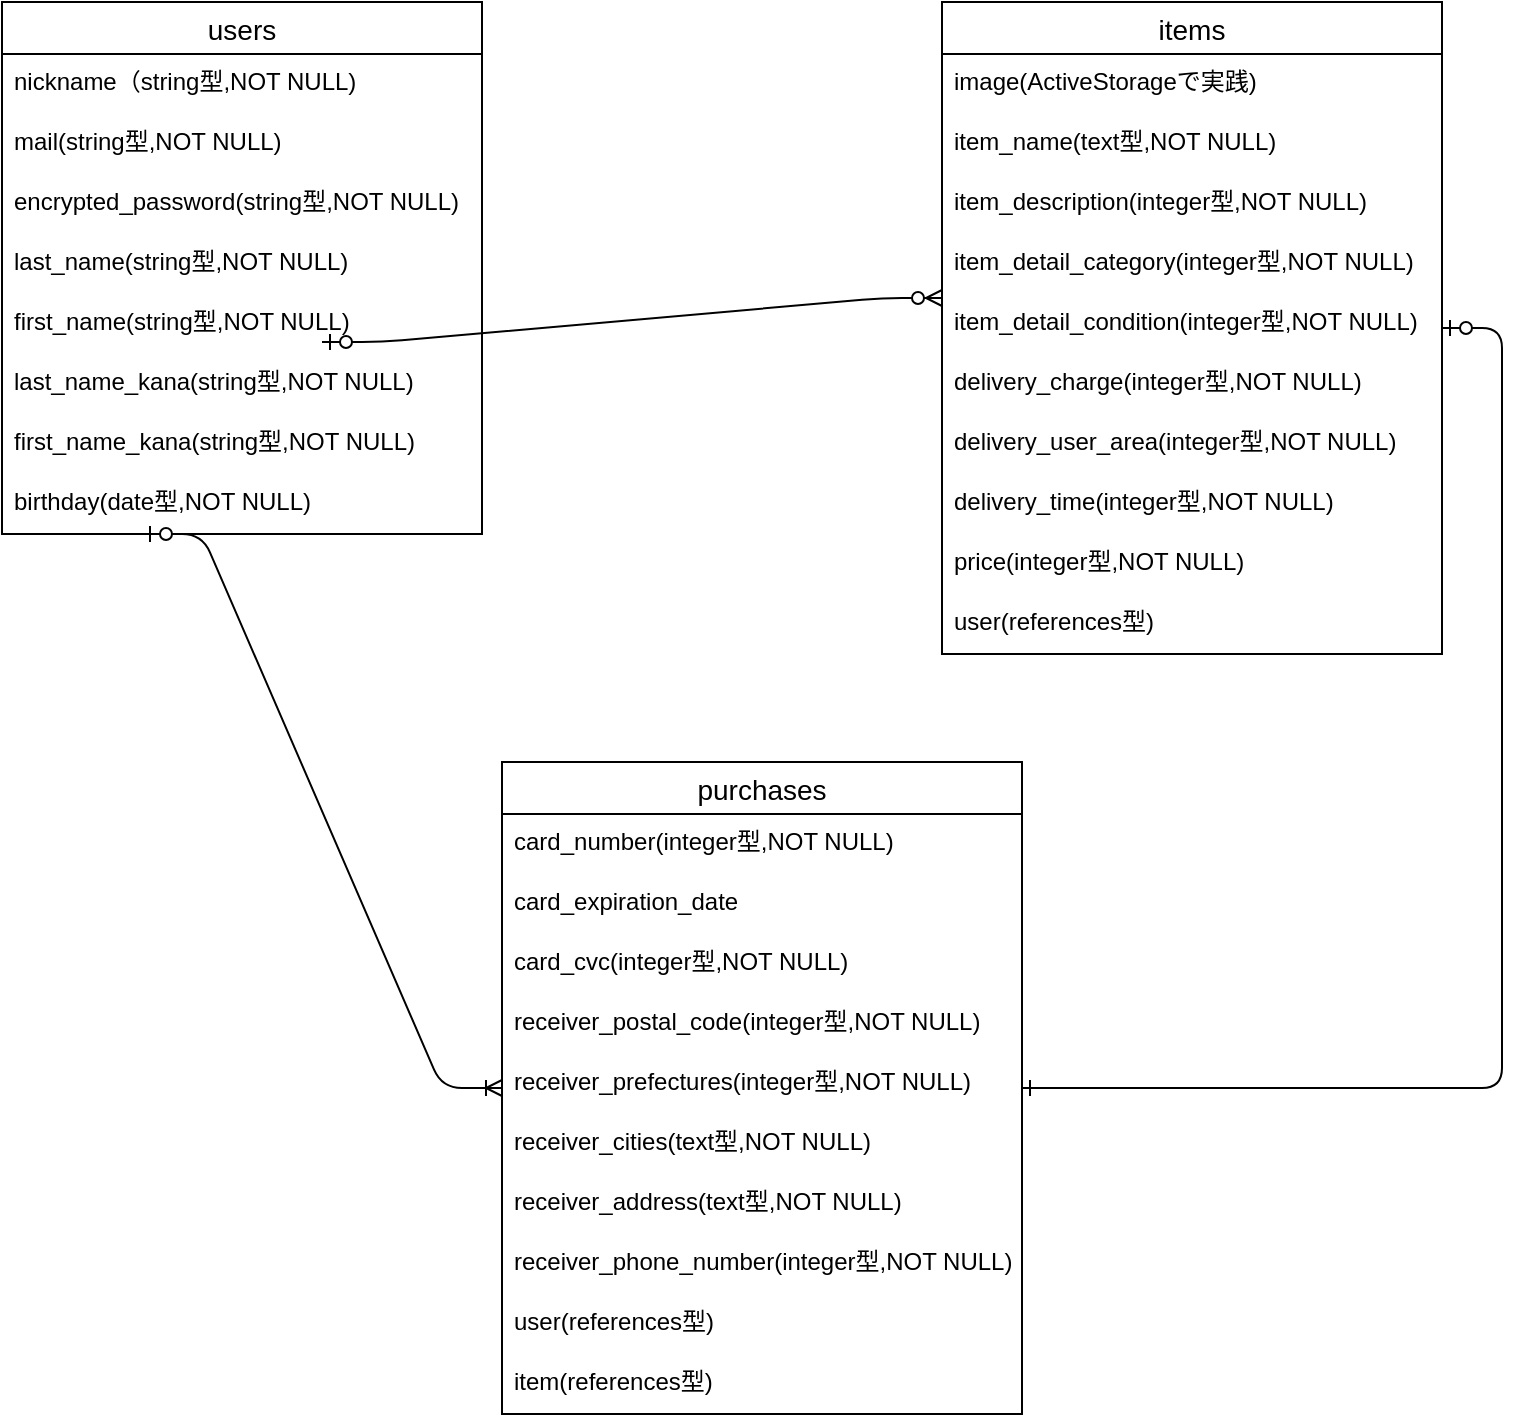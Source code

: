 <mxfile>
    <diagram id="ZhVRoKojKiW-QLzFm0M1" name="ページ1">
        <mxGraphModel dx="530" dy="721" grid="1" gridSize="10" guides="1" tooltips="1" connect="1" arrows="1" fold="1" page="1" pageScale="1" pageWidth="827" pageHeight="1169" math="0" shadow="0">
            <root>
                <mxCell id="0"/>
                <mxCell id="1" parent="0"/>
                <mxCell id="2" value="users" style="swimlane;fontStyle=0;childLayout=stackLayout;horizontal=1;startSize=26;horizontalStack=0;resizeParent=1;resizeParentMax=0;resizeLast=0;collapsible=1;marginBottom=0;align=center;fontSize=14;" vertex="1" parent="1">
                    <mxGeometry x="80" y="290" width="240" height="266" as="geometry">
                        <mxRectangle x="80" y="290" width="70" height="26" as="alternateBounds"/>
                    </mxGeometry>
                </mxCell>
                <mxCell id="3" value="nickname（string型,NOT NULL)" style="text;strokeColor=none;fillColor=none;spacingLeft=4;spacingRight=4;overflow=hidden;rotatable=0;points=[[0,0.5],[1,0.5]];portConstraint=eastwest;fontSize=12;" vertex="1" parent="2">
                    <mxGeometry y="26" width="240" height="30" as="geometry"/>
                </mxCell>
                <mxCell id="4" value="mail(string型,NOT NULL)" style="text;strokeColor=none;fillColor=none;spacingLeft=4;spacingRight=4;overflow=hidden;rotatable=0;points=[[0,0.5],[1,0.5]];portConstraint=eastwest;fontSize=12;" vertex="1" parent="2">
                    <mxGeometry y="56" width="240" height="30" as="geometry"/>
                </mxCell>
                <mxCell id="5" value="encrypted_password(string型,NOT NULL)" style="text;strokeColor=none;fillColor=none;spacingLeft=4;spacingRight=4;overflow=hidden;rotatable=0;points=[[0,0.5],[1,0.5]];portConstraint=eastwest;fontSize=12;" vertex="1" parent="2">
                    <mxGeometry y="86" width="240" height="30" as="geometry"/>
                </mxCell>
                <mxCell id="16" value="last_name(string型,NOT NULL)" style="text;strokeColor=none;fillColor=none;spacingLeft=4;spacingRight=4;overflow=hidden;rotatable=0;points=[[0,0.5],[1,0.5]];portConstraint=eastwest;fontSize=12;" vertex="1" parent="2">
                    <mxGeometry y="116" width="240" height="30" as="geometry"/>
                </mxCell>
                <mxCell id="17" value="first_name(string型,NOT NULL)" style="text;strokeColor=none;fillColor=none;spacingLeft=4;spacingRight=4;overflow=hidden;rotatable=0;points=[[0,0.5],[1,0.5]];portConstraint=eastwest;fontSize=12;" vertex="1" parent="2">
                    <mxGeometry y="146" width="240" height="30" as="geometry"/>
                </mxCell>
                <mxCell id="18" value="last_name_kana(string型,NOT NULL)" style="text;strokeColor=none;fillColor=none;spacingLeft=4;spacingRight=4;overflow=hidden;rotatable=0;points=[[0,0.5],[1,0.5]];portConstraint=eastwest;fontSize=12;" vertex="1" parent="2">
                    <mxGeometry y="176" width="240" height="30" as="geometry"/>
                </mxCell>
                <mxCell id="19" value="first_name_kana(string型,NOT NULL)" style="text;strokeColor=none;fillColor=none;spacingLeft=4;spacingRight=4;overflow=hidden;rotatable=0;points=[[0,0.5],[1,0.5]];portConstraint=eastwest;fontSize=12;" vertex="1" parent="2">
                    <mxGeometry y="206" width="240" height="30" as="geometry"/>
                </mxCell>
                <mxCell id="20" value="birthday(date型,NOT NULL)" style="text;strokeColor=none;fillColor=none;spacingLeft=4;spacingRight=4;overflow=hidden;rotatable=0;points=[[0,0.5],[1,0.5]];portConstraint=eastwest;fontSize=12;" vertex="1" parent="2">
                    <mxGeometry y="236" width="240" height="30" as="geometry"/>
                </mxCell>
                <mxCell id="22" value="items" style="swimlane;fontStyle=0;childLayout=stackLayout;horizontal=1;startSize=26;horizontalStack=0;resizeParent=1;resizeParentMax=0;resizeLast=0;collapsible=1;marginBottom=0;align=center;fontSize=14;" vertex="1" parent="1">
                    <mxGeometry x="550" y="290" width="250" height="326" as="geometry">
                        <mxRectangle x="80" y="290" width="70" height="26" as="alternateBounds"/>
                    </mxGeometry>
                </mxCell>
                <mxCell id="23" value="image(ActiveStorageで実践)&#10;" style="text;strokeColor=none;fillColor=none;spacingLeft=4;spacingRight=4;overflow=hidden;rotatable=0;points=[[0,0.5],[1,0.5]];portConstraint=eastwest;fontSize=12;" vertex="1" parent="22">
                    <mxGeometry y="26" width="250" height="30" as="geometry"/>
                </mxCell>
                <mxCell id="24" value="item_name(text型,NOT NULL)" style="text;strokeColor=none;fillColor=none;spacingLeft=4;spacingRight=4;overflow=hidden;rotatable=0;points=[[0,0.5],[1,0.5]];portConstraint=eastwest;fontSize=12;" vertex="1" parent="22">
                    <mxGeometry y="56" width="250" height="30" as="geometry"/>
                </mxCell>
                <mxCell id="25" value="item_description(integer型,NOT NULL)" style="text;strokeColor=none;fillColor=none;spacingLeft=4;spacingRight=4;overflow=hidden;rotatable=0;points=[[0,0.5],[1,0.5]];portConstraint=eastwest;fontSize=12;" vertex="1" parent="22">
                    <mxGeometry y="86" width="250" height="30" as="geometry"/>
                </mxCell>
                <mxCell id="26" value="item_detail_category(integer型,NOT NULL)" style="text;strokeColor=none;fillColor=none;spacingLeft=4;spacingRight=4;overflow=hidden;rotatable=0;points=[[0,0.5],[1,0.5]];portConstraint=eastwest;fontSize=12;" vertex="1" parent="22">
                    <mxGeometry y="116" width="250" height="30" as="geometry"/>
                </mxCell>
                <mxCell id="27" value="item_detail_condition(integer型,NOT NULL)" style="text;strokeColor=none;fillColor=none;spacingLeft=4;spacingRight=4;overflow=hidden;rotatable=0;points=[[0,0.5],[1,0.5]];portConstraint=eastwest;fontSize=12;" vertex="1" parent="22">
                    <mxGeometry y="146" width="250" height="30" as="geometry"/>
                </mxCell>
                <mxCell id="28" value="delivery_charge(integer型,NOT NULL)" style="text;strokeColor=none;fillColor=none;spacingLeft=4;spacingRight=4;overflow=hidden;rotatable=0;points=[[0,0.5],[1,0.5]];portConstraint=eastwest;fontSize=12;" vertex="1" parent="22">
                    <mxGeometry y="176" width="250" height="30" as="geometry"/>
                </mxCell>
                <mxCell id="29" value="delivery_user_area(integer型,NOT NULL)" style="text;strokeColor=none;fillColor=none;spacingLeft=4;spacingRight=4;overflow=hidden;rotatable=0;points=[[0,0.5],[1,0.5]];portConstraint=eastwest;fontSize=12;" vertex="1" parent="22">
                    <mxGeometry y="206" width="250" height="30" as="geometry"/>
                </mxCell>
                <mxCell id="30" value="delivery_time(integer型,NOT NULL)" style="text;strokeColor=none;fillColor=none;spacingLeft=4;spacingRight=4;overflow=hidden;rotatable=0;points=[[0,0.5],[1,0.5]];portConstraint=eastwest;fontSize=12;" vertex="1" parent="22">
                    <mxGeometry y="236" width="250" height="30" as="geometry"/>
                </mxCell>
                <mxCell id="32" value="price(integer型,NOT NULL)" style="text;strokeColor=none;fillColor=none;spacingLeft=4;spacingRight=4;overflow=hidden;rotatable=0;points=[[0,0.5],[1,0.5]];portConstraint=eastwest;fontSize=12;" vertex="1" parent="22">
                    <mxGeometry y="266" width="250" height="30" as="geometry"/>
                </mxCell>
                <mxCell id="71" value="user(references型)" style="text;strokeColor=none;fillColor=none;spacingLeft=4;spacingRight=4;overflow=hidden;rotatable=0;points=[[0,0.5],[1,0.5]];portConstraint=eastwest;fontSize=12;" vertex="1" parent="22">
                    <mxGeometry y="296" width="250" height="30" as="geometry"/>
                </mxCell>
                <mxCell id="52" value="purchases" style="swimlane;fontStyle=0;childLayout=stackLayout;horizontal=1;startSize=26;horizontalStack=0;resizeParent=1;resizeParentMax=0;resizeLast=0;collapsible=1;marginBottom=0;align=center;fontSize=14;" vertex="1" parent="1">
                    <mxGeometry x="330" y="670" width="260" height="326" as="geometry"/>
                </mxCell>
                <mxCell id="53" value="card_number(integer型,NOT NULL)" style="text;strokeColor=none;fillColor=none;spacingLeft=4;spacingRight=4;overflow=hidden;rotatable=0;points=[[0,0.5],[1,0.5]];portConstraint=eastwest;fontSize=12;" vertex="1" parent="52">
                    <mxGeometry y="26" width="260" height="30" as="geometry"/>
                </mxCell>
                <mxCell id="54" value="card_expiration_date" style="text;strokeColor=none;fillColor=none;spacingLeft=4;spacingRight=4;overflow=hidden;rotatable=0;points=[[0,0.5],[1,0.5]];portConstraint=eastwest;fontSize=12;" vertex="1" parent="52">
                    <mxGeometry y="56" width="260" height="30" as="geometry"/>
                </mxCell>
                <mxCell id="55" value="card_cvc(integer型,NOT NULL)" style="text;strokeColor=none;fillColor=none;spacingLeft=4;spacingRight=4;overflow=hidden;rotatable=0;points=[[0,0.5],[1,0.5]];portConstraint=eastwest;fontSize=12;" vertex="1" parent="52">
                    <mxGeometry y="86" width="260" height="30" as="geometry"/>
                </mxCell>
                <mxCell id="56" value="receiver_postal_code(integer型,NOT NULL)" style="text;strokeColor=none;fillColor=none;spacingLeft=4;spacingRight=4;overflow=hidden;rotatable=0;points=[[0,0.5],[1,0.5]];portConstraint=eastwest;fontSize=12;" vertex="1" parent="52">
                    <mxGeometry y="116" width="260" height="30" as="geometry"/>
                </mxCell>
                <mxCell id="57" value="receiver_prefectures(integer型,NOT NULL)" style="text;strokeColor=none;fillColor=none;spacingLeft=4;spacingRight=4;overflow=hidden;rotatable=0;points=[[0,0.5],[1,0.5]];portConstraint=eastwest;fontSize=12;" vertex="1" parent="52">
                    <mxGeometry y="146" width="260" height="30" as="geometry"/>
                </mxCell>
                <mxCell id="58" value="receiver_cities(text型,NOT NULL)" style="text;strokeColor=none;fillColor=none;spacingLeft=4;spacingRight=4;overflow=hidden;rotatable=0;points=[[0,0.5],[1,0.5]];portConstraint=eastwest;fontSize=12;" vertex="1" parent="52">
                    <mxGeometry y="176" width="260" height="30" as="geometry"/>
                </mxCell>
                <mxCell id="59" value="receiver_address(text型,NOT NULL)" style="text;strokeColor=none;fillColor=none;spacingLeft=4;spacingRight=4;overflow=hidden;rotatable=0;points=[[0,0.5],[1,0.5]];portConstraint=eastwest;fontSize=12;" vertex="1" parent="52">
                    <mxGeometry y="206" width="260" height="30" as="geometry"/>
                </mxCell>
                <mxCell id="60" value="receiver_phone_number(integer型,NOT NULL)" style="text;strokeColor=none;fillColor=none;spacingLeft=4;spacingRight=4;overflow=hidden;rotatable=0;points=[[0,0.5],[1,0.5]];portConstraint=eastwest;fontSize=12;" vertex="1" parent="52">
                    <mxGeometry y="236" width="260" height="30" as="geometry"/>
                </mxCell>
                <mxCell id="73" value="user(references型)" style="text;strokeColor=none;fillColor=none;spacingLeft=4;spacingRight=4;overflow=hidden;rotatable=0;points=[[0,0.5],[1,0.5]];portConstraint=eastwest;fontSize=12;" vertex="1" parent="52">
                    <mxGeometry y="266" width="260" height="30" as="geometry"/>
                </mxCell>
                <mxCell id="74" value="item(references型)" style="text;strokeColor=none;fillColor=none;spacingLeft=4;spacingRight=4;overflow=hidden;rotatable=0;points=[[0,0.5],[1,0.5]];portConstraint=eastwest;fontSize=12;" vertex="1" parent="52">
                    <mxGeometry y="296" width="260" height="30" as="geometry"/>
                </mxCell>
                <mxCell id="67" value="" style="edgeStyle=entityRelationEdgeStyle;fontSize=12;html=1;endArrow=ERzeroToMany;startArrow=ERzeroToOne;" edge="1" parent="1">
                    <mxGeometry width="100" height="100" relative="1" as="geometry">
                        <mxPoint x="240" y="460" as="sourcePoint"/>
                        <mxPoint x="550" y="438" as="targetPoint"/>
                    </mxGeometry>
                </mxCell>
                <mxCell id="68" value="" style="edgeStyle=entityRelationEdgeStyle;fontSize=12;html=1;endArrow=ERoneToMany;startArrow=ERzeroToOne;" edge="1" parent="1" target="52">
                    <mxGeometry width="100" height="100" relative="1" as="geometry">
                        <mxPoint x="150" y="556" as="sourcePoint"/>
                        <mxPoint x="250" y="456" as="targetPoint"/>
                    </mxGeometry>
                </mxCell>
                <mxCell id="70" value="" style="edgeStyle=entityRelationEdgeStyle;fontSize=12;html=1;endArrow=ERzeroToOne;startArrow=ERone;startFill=0;" edge="1" parent="1" source="52" target="22">
                    <mxGeometry width="100" height="100" relative="1" as="geometry">
                        <mxPoint x="480" y="682" as="sourcePoint"/>
                        <mxPoint x="650" y="586" as="targetPoint"/>
                    </mxGeometry>
                </mxCell>
            </root>
        </mxGraphModel>
    </diagram>
</mxfile>